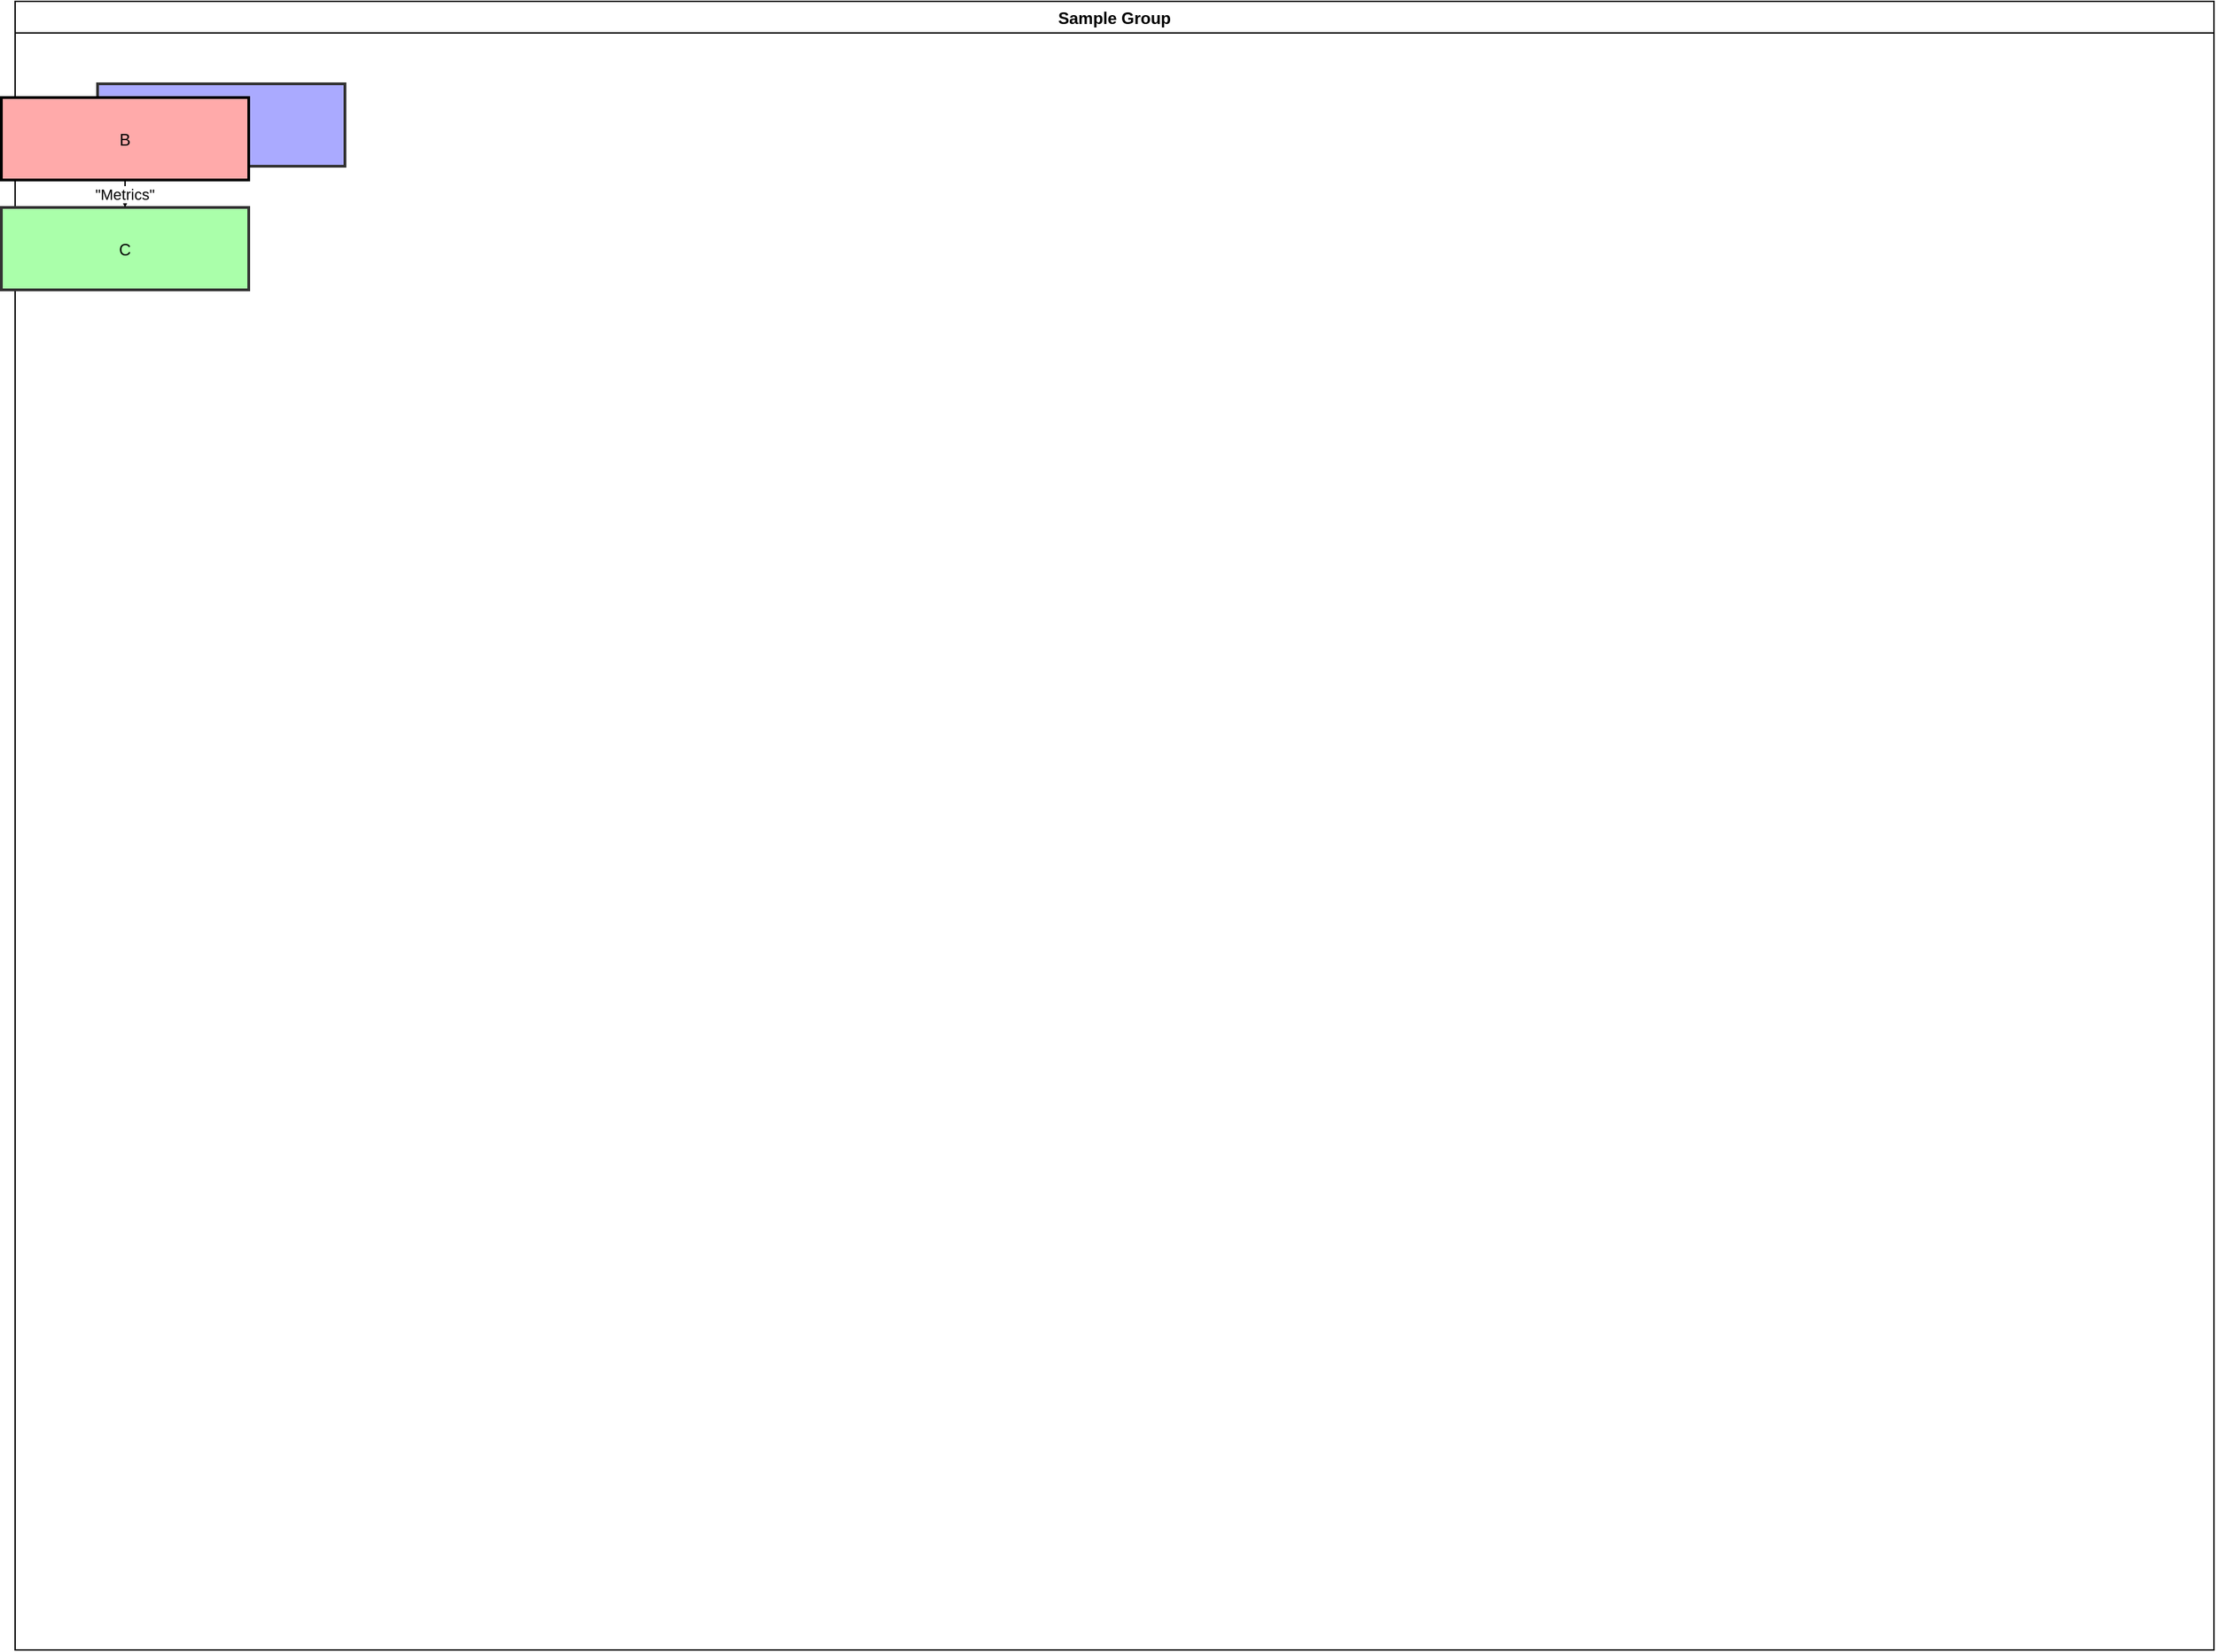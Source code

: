 <?xml version="1.0" ?>
<mxfile>
  <diagram name="Mermaid Diagram">
    <mxGraphModel>
      <root>
        <mxCell id="0"/>
        <mxCell id="1" parent="0"/>
        <mxCell id="group_a88724f8" value="Sample Group" style="swimlane;collapsible=0;" vertex="1" parent="1">
          <mxGeometry x="70" y="70" width="1600" height="1200" as="geometry"/>
        </mxCell>
        <mxCell id="A" value="Start" style="shape=rectangle;fillColor=#aaf;strokeColor=#333;strokeWidth=2" vertex="1" parent="group_a88724f8">
          <mxGeometry x="60" y="60" width="180" height="60" as="geometry"/>
        </mxCell>
        <mxCell id="B" value="B" style="shape=rectangle;fillColor=#faa;strokeColor=#000;strokeWidth=2" vertex="1" parent="1">
          <mxGeometry x="60" y="140" width="180" height="60" as="geometry"/>
        </mxCell>
        <mxCell id="C" value="C" style="shape=rectangle;fillColor=#afa;strokeColor=#333;strokeWidth=2" vertex="1" parent="1">
          <mxGeometry x="60" y="220" width="180" height="60" as="geometry"/>
        </mxCell>
        <mxCell value="&quot;Metrics&quot;" style="endArrow=block;" edge="1" source="B" target="C" parent="1">
          <mxGeometry relative="1" as="geometry"/>
        </mxCell>
      </root>
    </mxGraphModel>
  </diagram>
</mxfile>
